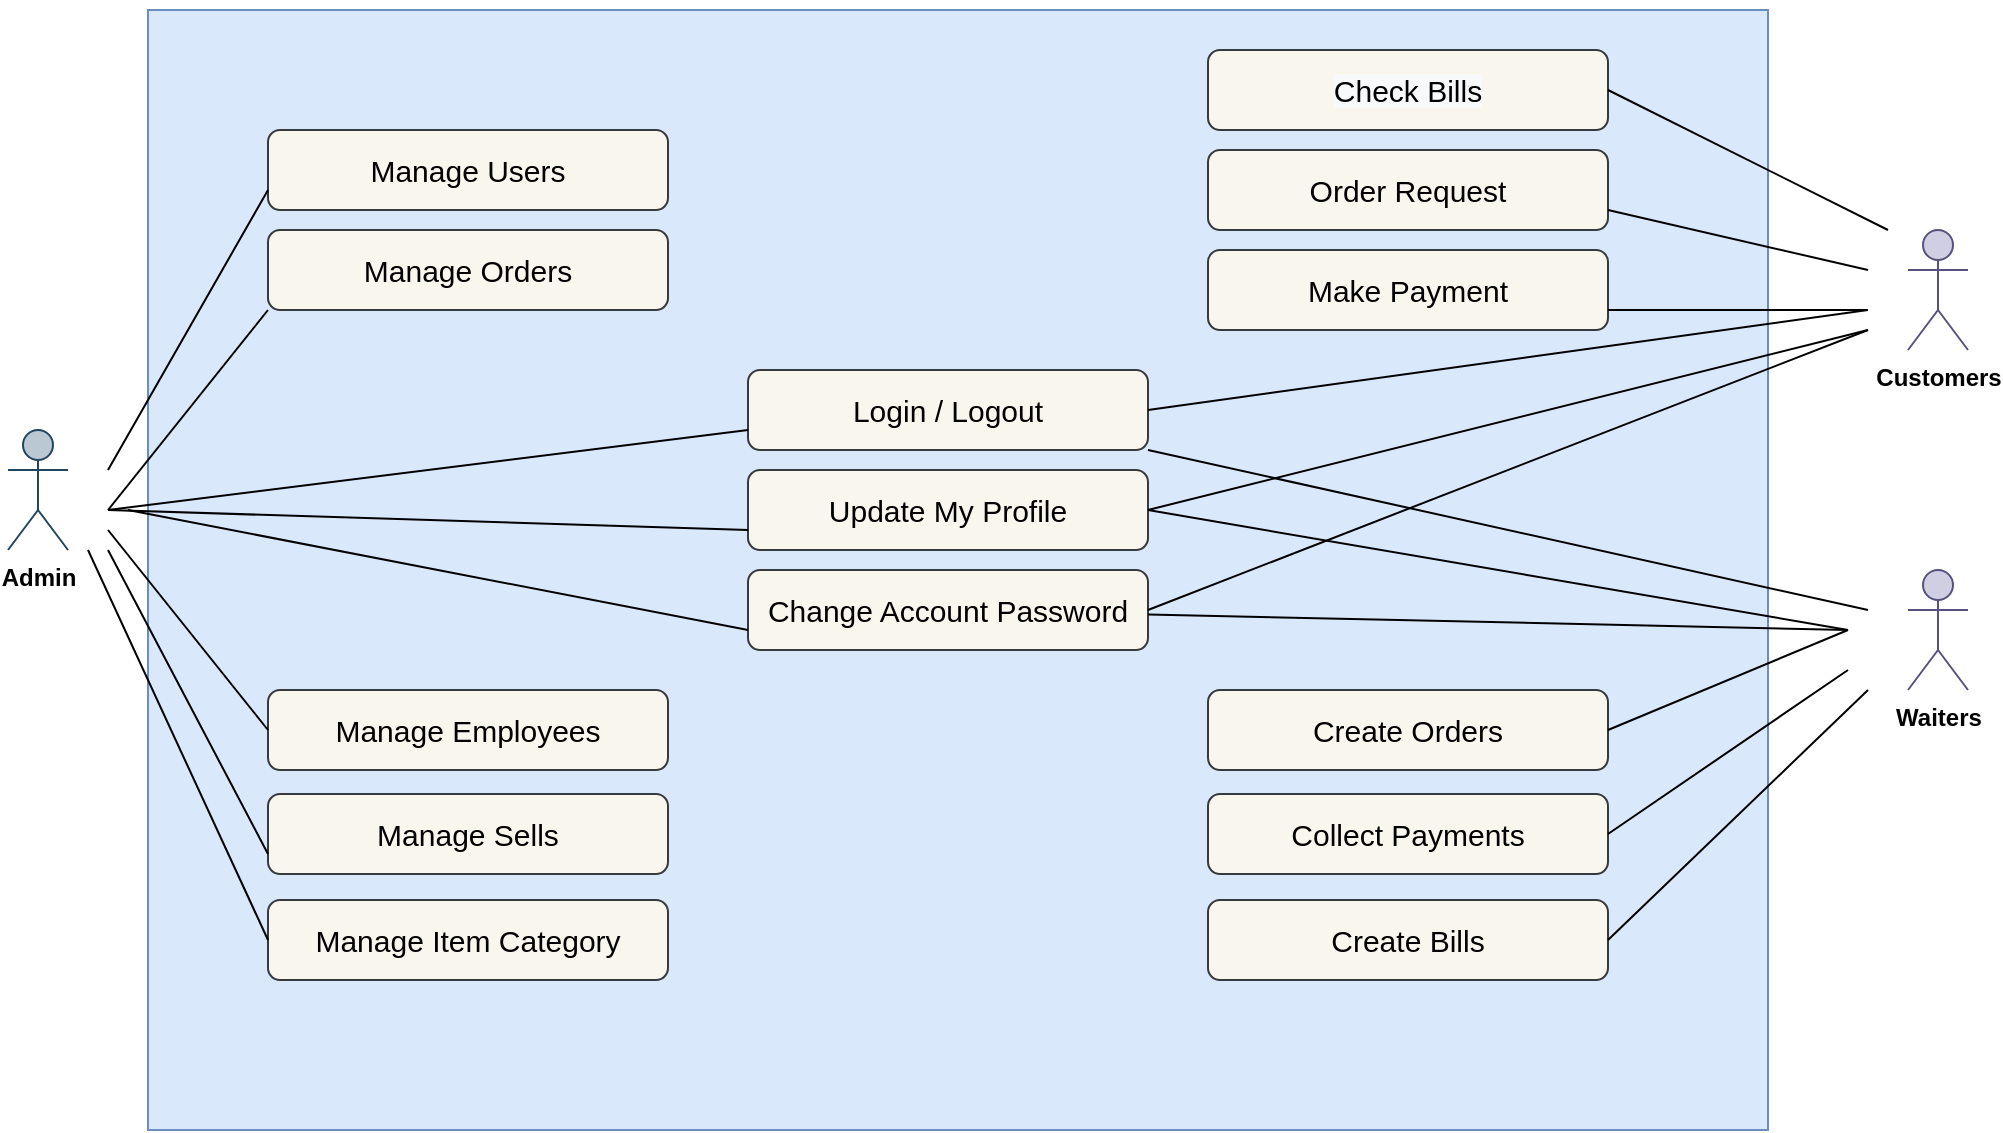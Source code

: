 <mxfile version="16.0.3" type="device"><diagram id="JPjywE5XQKNZrq6bjGym" name="Page-1"><mxGraphModel dx="1038" dy="547" grid="1" gridSize="10" guides="1" tooltips="1" connect="1" arrows="1" fold="1" page="1" pageScale="1" pageWidth="1100" pageHeight="850" math="0" shadow="0"><root><mxCell id="0"/><mxCell id="1" parent="0"/><mxCell id="QbmI6Sw1gZi8AmizKLbh-36" value="" style="rounded=0;whiteSpace=wrap;html=1;fontSize=15;fillColor=#dae8fc;strokeColor=#6c8ebf;" vertex="1" parent="1"><mxGeometry x="100" y="20" width="810" height="560" as="geometry"/></mxCell><mxCell id="QbmI6Sw1gZi8AmizKLbh-1" value="&lt;b&gt;Admin&lt;/b&gt;" style="shape=umlActor;verticalLabelPosition=bottom;verticalAlign=top;html=1;outlineConnect=0;fillColor=#bac8d3;strokeColor=#23445d;" vertex="1" parent="1"><mxGeometry x="30" y="230" width="30" height="60" as="geometry"/></mxCell><mxCell id="QbmI6Sw1gZi8AmizKLbh-5" value="&lt;b&gt;Customers&lt;br&gt;&lt;br&gt;&lt;/b&gt;" style="shape=umlActor;verticalLabelPosition=bottom;verticalAlign=top;html=1;outlineConnect=0;fillColor=#d0cee2;strokeColor=#56517e;" vertex="1" parent="1"><mxGeometry x="980" y="130" width="30" height="60" as="geometry"/></mxCell><mxCell id="QbmI6Sw1gZi8AmizKLbh-7" value="&lt;b&gt;Waiters&lt;/b&gt;" style="shape=umlActor;verticalLabelPosition=bottom;verticalAlign=top;html=1;outlineConnect=0;fillColor=#d0cee2;strokeColor=#56517e;" vertex="1" parent="1"><mxGeometry x="980" y="300" width="30" height="60" as="geometry"/></mxCell><mxCell id="QbmI6Sw1gZi8AmizKLbh-14" value="&#10;&#10;&lt;span style=&quot;color: rgb(0, 0, 0); font-family: helvetica; font-size: 15px; font-style: normal; font-weight: 400; letter-spacing: normal; text-align: center; text-indent: 0px; text-transform: none; word-spacing: 0px; background-color: rgb(248, 249, 250); display: inline; float: none;&quot;&gt;Check Bills&lt;/span&gt;&#10;&#10;" style="rounded=1;whiteSpace=wrap;html=1;fontSize=15;fillColor=#f9f7ed;strokeColor=#36393d;" vertex="1" parent="1"><mxGeometry x="630" y="40" width="200" height="40" as="geometry"/></mxCell><mxCell id="QbmI6Sw1gZi8AmizKLbh-15" value="Order Request" style="rounded=1;whiteSpace=wrap;html=1;fontSize=15;fillColor=#f9f7ed;strokeColor=#36393d;" vertex="1" parent="1"><mxGeometry x="630" y="90" width="200" height="40" as="geometry"/></mxCell><mxCell id="QbmI6Sw1gZi8AmizKLbh-17" value="Create Orders" style="rounded=1;whiteSpace=wrap;html=1;fontSize=15;fillColor=#f9f7ed;strokeColor=#36393d;" vertex="1" parent="1"><mxGeometry x="630" y="360" width="200" height="40" as="geometry"/></mxCell><mxCell id="QbmI6Sw1gZi8AmizKLbh-20" value="Collect Payments" style="rounded=1;whiteSpace=wrap;html=1;fontSize=15;fillColor=#f9f7ed;strokeColor=#36393d;" vertex="1" parent="1"><mxGeometry x="630" y="412" width="200" height="40" as="geometry"/></mxCell><mxCell id="QbmI6Sw1gZi8AmizKLbh-21" value="Manage Users" style="rounded=1;whiteSpace=wrap;html=1;fontSize=15;fillColor=#f9f7ed;strokeColor=#36393d;" vertex="1" parent="1"><mxGeometry x="160" y="80" width="200" height="40" as="geometry"/></mxCell><mxCell id="QbmI6Sw1gZi8AmizKLbh-22" value="Manage Orders" style="rounded=1;whiteSpace=wrap;html=1;fontSize=15;fillColor=#f9f7ed;strokeColor=#36393d;" vertex="1" parent="1"><mxGeometry x="160" y="130" width="200" height="40" as="geometry"/></mxCell><mxCell id="QbmI6Sw1gZi8AmizKLbh-23" value="Manage Employees" style="rounded=1;whiteSpace=wrap;html=1;fontSize=15;fillColor=#f9f7ed;strokeColor=#36393d;" vertex="1" parent="1"><mxGeometry x="160" y="360" width="200" height="40" as="geometry"/></mxCell><mxCell id="QbmI6Sw1gZi8AmizKLbh-24" value="Manage Sells" style="rounded=1;whiteSpace=wrap;html=1;fontSize=15;fillColor=#f9f7ed;strokeColor=#36393d;" vertex="1" parent="1"><mxGeometry x="160" y="412" width="200" height="40" as="geometry"/></mxCell><mxCell id="QbmI6Sw1gZi8AmizKLbh-25" value="Login / Logout" style="rounded=1;whiteSpace=wrap;html=1;fontSize=15;fillColor=#f9f7ed;strokeColor=#36393d;" vertex="1" parent="1"><mxGeometry x="400" y="200" width="200" height="40" as="geometry"/></mxCell><mxCell id="QbmI6Sw1gZi8AmizKLbh-26" value="Update My Profile" style="rounded=1;whiteSpace=wrap;html=1;fontSize=15;fillColor=#f9f7ed;strokeColor=#36393d;" vertex="1" parent="1"><mxGeometry x="400" y="250" width="200" height="40" as="geometry"/></mxCell><mxCell id="QbmI6Sw1gZi8AmizKLbh-27" value="Change Account Password" style="rounded=1;whiteSpace=wrap;html=1;fontSize=15;fillColor=#f9f7ed;strokeColor=#36393d;" vertex="1" parent="1"><mxGeometry x="400" y="300" width="200" height="40" as="geometry"/></mxCell><mxCell id="QbmI6Sw1gZi8AmizKLbh-28" value="Manage Item Category" style="rounded=1;whiteSpace=wrap;html=1;fontSize=15;fillColor=#f9f7ed;strokeColor=#36393d;" vertex="1" parent="1"><mxGeometry x="160" y="465" width="200" height="40" as="geometry"/></mxCell><mxCell id="QbmI6Sw1gZi8AmizKLbh-29" value="Create Bills" style="rounded=1;whiteSpace=wrap;html=1;fontSize=15;fillColor=#f9f7ed;strokeColor=#36393d;" vertex="1" parent="1"><mxGeometry x="630" y="465" width="200" height="40" as="geometry"/></mxCell><mxCell id="QbmI6Sw1gZi8AmizKLbh-33" value="Make Payment" style="rounded=1;whiteSpace=wrap;html=1;fontSize=15;fillColor=#f9f7ed;strokeColor=#36393d;" vertex="1" parent="1"><mxGeometry x="630" y="140" width="200" height="40" as="geometry"/></mxCell><mxCell id="QbmI6Sw1gZi8AmizKLbh-37" value="" style="endArrow=none;html=1;rounded=0;fontSize=15;entryX=0;entryY=0.75;entryDx=0;entryDy=0;" edge="1" parent="1" target="QbmI6Sw1gZi8AmizKLbh-21"><mxGeometry width="50" height="50" relative="1" as="geometry"><mxPoint x="80" y="250" as="sourcePoint"/><mxPoint x="130" y="200" as="targetPoint"/></mxGeometry></mxCell><mxCell id="QbmI6Sw1gZi8AmizKLbh-40" value="" style="endArrow=none;html=1;rounded=0;fontSize=15;entryX=0;entryY=1;entryDx=0;entryDy=0;" edge="1" parent="1" target="QbmI6Sw1gZi8AmizKLbh-22"><mxGeometry width="50" height="50" relative="1" as="geometry"><mxPoint x="80" y="270" as="sourcePoint"/><mxPoint x="560" y="280" as="targetPoint"/></mxGeometry></mxCell><mxCell id="QbmI6Sw1gZi8AmizKLbh-43" value="" style="endArrow=none;html=1;rounded=0;fontSize=15;entryX=0;entryY=0.5;entryDx=0;entryDy=0;" edge="1" parent="1" target="QbmI6Sw1gZi8AmizKLbh-23"><mxGeometry width="50" height="50" relative="1" as="geometry"><mxPoint x="80" y="280" as="sourcePoint"/><mxPoint x="130" y="230" as="targetPoint"/></mxGeometry></mxCell><mxCell id="QbmI6Sw1gZi8AmizKLbh-44" value="" style="endArrow=none;html=1;rounded=0;fontSize=15;entryX=0;entryY=0.75;entryDx=0;entryDy=0;" edge="1" parent="1" target="QbmI6Sw1gZi8AmizKLbh-24"><mxGeometry width="50" height="50" relative="1" as="geometry"><mxPoint x="80" y="290" as="sourcePoint"/><mxPoint x="210" y="280" as="targetPoint"/></mxGeometry></mxCell><mxCell id="QbmI6Sw1gZi8AmizKLbh-45" value="" style="endArrow=none;html=1;rounded=0;fontSize=15;entryX=0;entryY=0.5;entryDx=0;entryDy=0;" edge="1" parent="1" target="QbmI6Sw1gZi8AmizKLbh-28"><mxGeometry width="50" height="50" relative="1" as="geometry"><mxPoint x="70" y="290" as="sourcePoint"/><mxPoint x="120" y="275" as="targetPoint"/></mxGeometry></mxCell><mxCell id="QbmI6Sw1gZi8AmizKLbh-48" value="" style="endArrow=none;html=1;rounded=0;fontSize=15;entryX=0;entryY=0.75;entryDx=0;entryDy=0;" edge="1" parent="1" target="QbmI6Sw1gZi8AmizKLbh-25"><mxGeometry width="50" height="50" relative="1" as="geometry"><mxPoint x="80" y="270" as="sourcePoint"/><mxPoint x="100" y="330" as="targetPoint"/></mxGeometry></mxCell><mxCell id="QbmI6Sw1gZi8AmizKLbh-49" value="" style="endArrow=none;html=1;rounded=0;fontSize=15;entryX=0;entryY=0.75;entryDx=0;entryDy=0;" edge="1" parent="1" target="QbmI6Sw1gZi8AmizKLbh-26"><mxGeometry width="50" height="50" relative="1" as="geometry"><mxPoint x="80" y="270" as="sourcePoint"/><mxPoint x="600" y="320" as="targetPoint"/></mxGeometry></mxCell><mxCell id="QbmI6Sw1gZi8AmizKLbh-50" value="" style="endArrow=none;html=1;rounded=0;fontSize=15;entryX=0;entryY=0.75;entryDx=0;entryDy=0;" edge="1" parent="1" target="QbmI6Sw1gZi8AmizKLbh-27"><mxGeometry width="50" height="50" relative="1" as="geometry"><mxPoint x="90" y="270" as="sourcePoint"/><mxPoint x="610" y="330" as="targetPoint"/></mxGeometry></mxCell><mxCell id="QbmI6Sw1gZi8AmizKLbh-51" value="" style="endArrow=none;html=1;rounded=0;fontSize=15;exitX=1;exitY=0.5;exitDx=0;exitDy=0;" edge="1" parent="1" source="QbmI6Sw1gZi8AmizKLbh-14"><mxGeometry width="50" height="50" relative="1" as="geometry"><mxPoint x="570" y="390" as="sourcePoint"/><mxPoint x="970" y="130" as="targetPoint"/></mxGeometry></mxCell><mxCell id="QbmI6Sw1gZi8AmizKLbh-53" value="" style="endArrow=none;html=1;rounded=0;fontSize=15;exitX=1;exitY=0.75;exitDx=0;exitDy=0;" edge="1" parent="1" source="QbmI6Sw1gZi8AmizKLbh-15"><mxGeometry width="50" height="50" relative="1" as="geometry"><mxPoint x="580" y="400" as="sourcePoint"/><mxPoint x="960" y="150" as="targetPoint"/></mxGeometry></mxCell><mxCell id="QbmI6Sw1gZi8AmizKLbh-54" value="" style="endArrow=none;html=1;rounded=0;fontSize=15;exitX=1;exitY=0.75;exitDx=0;exitDy=0;" edge="1" parent="1" source="QbmI6Sw1gZi8AmizKLbh-33"><mxGeometry width="50" height="50" relative="1" as="geometry"><mxPoint x="590" y="410" as="sourcePoint"/><mxPoint x="960" y="170" as="targetPoint"/></mxGeometry></mxCell><mxCell id="QbmI6Sw1gZi8AmizKLbh-55" value="" style="endArrow=none;html=1;rounded=0;fontSize=15;exitX=1;exitY=0.5;exitDx=0;exitDy=0;" edge="1" parent="1" source="QbmI6Sw1gZi8AmizKLbh-25"><mxGeometry width="50" height="50" relative="1" as="geometry"><mxPoint x="600" y="420" as="sourcePoint"/><mxPoint x="960" y="170" as="targetPoint"/></mxGeometry></mxCell><mxCell id="QbmI6Sw1gZi8AmizKLbh-56" value="" style="endArrow=none;html=1;rounded=0;fontSize=15;exitX=1;exitY=0.5;exitDx=0;exitDy=0;" edge="1" parent="1" source="QbmI6Sw1gZi8AmizKLbh-26"><mxGeometry width="50" height="50" relative="1" as="geometry"><mxPoint x="610" y="430" as="sourcePoint"/><mxPoint x="960" y="180" as="targetPoint"/></mxGeometry></mxCell><mxCell id="QbmI6Sw1gZi8AmizKLbh-57" value="" style="endArrow=none;html=1;rounded=0;fontSize=15;exitX=1;exitY=0.5;exitDx=0;exitDy=0;" edge="1" parent="1" source="QbmI6Sw1gZi8AmizKLbh-27"><mxGeometry width="50" height="50" relative="1" as="geometry"><mxPoint x="620" y="440" as="sourcePoint"/><mxPoint x="960" y="180" as="targetPoint"/></mxGeometry></mxCell><mxCell id="QbmI6Sw1gZi8AmizKLbh-59" value="" style="endArrow=none;html=1;rounded=0;fontSize=15;exitX=1;exitY=1;exitDx=0;exitDy=0;" edge="1" parent="1" source="QbmI6Sw1gZi8AmizKLbh-25"><mxGeometry width="50" height="50" relative="1" as="geometry"><mxPoint x="740" y="330" as="sourcePoint"/><mxPoint x="960" y="320" as="targetPoint"/></mxGeometry></mxCell><mxCell id="QbmI6Sw1gZi8AmizKLbh-60" value="" style="endArrow=none;html=1;rounded=0;fontSize=15;" edge="1" parent="1"><mxGeometry width="50" height="50" relative="1" as="geometry"><mxPoint x="600" y="270" as="sourcePoint"/><mxPoint x="950" y="330" as="targetPoint"/></mxGeometry></mxCell><mxCell id="QbmI6Sw1gZi8AmizKLbh-61" value="" style="endArrow=none;html=1;rounded=0;fontSize=15;" edge="1" parent="1" source="QbmI6Sw1gZi8AmizKLbh-27"><mxGeometry width="50" height="50" relative="1" as="geometry"><mxPoint x="650" y="470" as="sourcePoint"/><mxPoint x="950" y="330" as="targetPoint"/></mxGeometry></mxCell><mxCell id="QbmI6Sw1gZi8AmizKLbh-62" value="" style="endArrow=none;html=1;rounded=0;fontSize=15;exitX=1;exitY=0.5;exitDx=0;exitDy=0;" edge="1" parent="1" source="QbmI6Sw1gZi8AmizKLbh-17"><mxGeometry width="50" height="50" relative="1" as="geometry"><mxPoint x="660" y="480" as="sourcePoint"/><mxPoint x="950" y="330" as="targetPoint"/></mxGeometry></mxCell><mxCell id="QbmI6Sw1gZi8AmizKLbh-63" value="" style="endArrow=none;html=1;rounded=0;fontSize=15;exitX=1;exitY=0.5;exitDx=0;exitDy=0;" edge="1" parent="1" source="QbmI6Sw1gZi8AmizKLbh-20"><mxGeometry width="50" height="50" relative="1" as="geometry"><mxPoint x="670" y="490" as="sourcePoint"/><mxPoint x="950" y="350" as="targetPoint"/></mxGeometry></mxCell><mxCell id="QbmI6Sw1gZi8AmizKLbh-64" value="" style="endArrow=none;html=1;rounded=0;fontSize=15;exitX=1;exitY=0.5;exitDx=0;exitDy=0;" edge="1" parent="1" source="QbmI6Sw1gZi8AmizKLbh-29"><mxGeometry width="50" height="50" relative="1" as="geometry"><mxPoint x="680" y="500" as="sourcePoint"/><mxPoint x="960" y="360" as="targetPoint"/></mxGeometry></mxCell></root></mxGraphModel></diagram></mxfile>